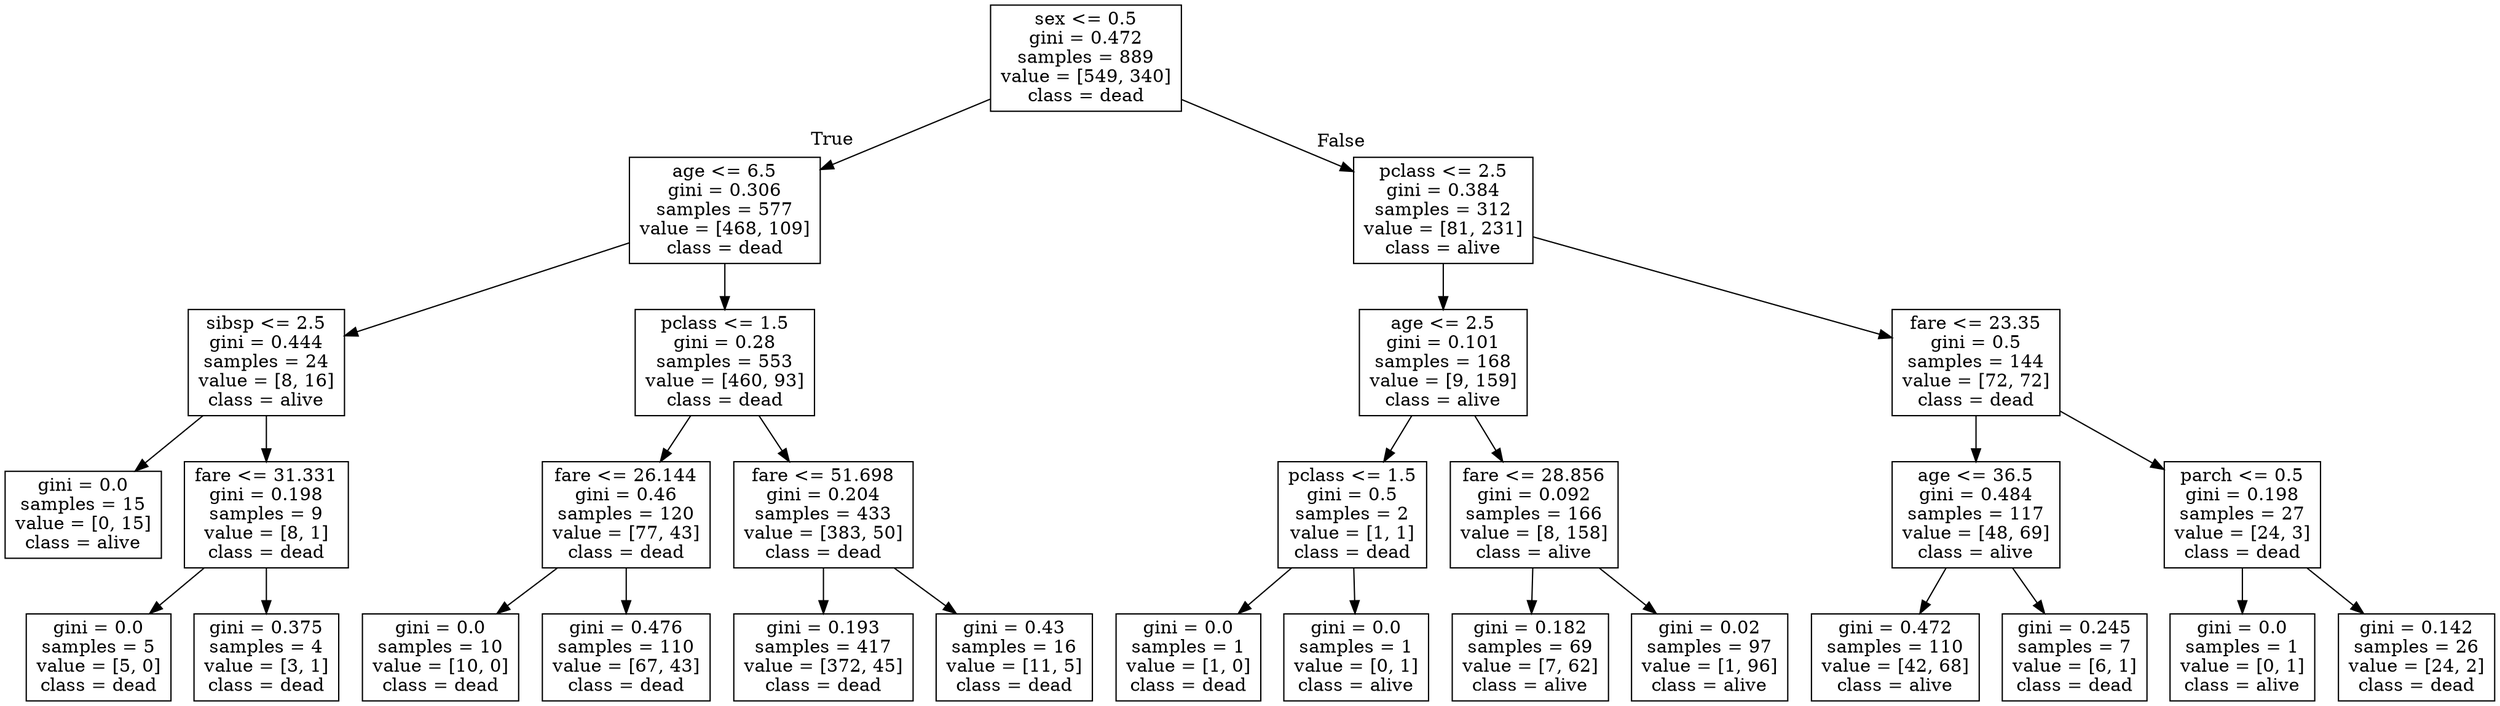digraph Tree {
node [shape=box] ;
0 [label="sex <= 0.5\ngini = 0.472\nsamples = 889\nvalue = [549, 340]\nclass = dead"] ;
1 [label="age <= 6.5\ngini = 0.306\nsamples = 577\nvalue = [468, 109]\nclass = dead"] ;
0 -> 1 [labeldistance=2.5, labelangle=45, headlabel="True"] ;
2 [label="sibsp <= 2.5\ngini = 0.444\nsamples = 24\nvalue = [8, 16]\nclass = alive"] ;
1 -> 2 ;
3 [label="gini = 0.0\nsamples = 15\nvalue = [0, 15]\nclass = alive"] ;
2 -> 3 ;
4 [label="fare <= 31.331\ngini = 0.198\nsamples = 9\nvalue = [8, 1]\nclass = dead"] ;
2 -> 4 ;
5 [label="gini = 0.0\nsamples = 5\nvalue = [5, 0]\nclass = dead"] ;
4 -> 5 ;
6 [label="gini = 0.375\nsamples = 4\nvalue = [3, 1]\nclass = dead"] ;
4 -> 6 ;
7 [label="pclass <= 1.5\ngini = 0.28\nsamples = 553\nvalue = [460, 93]\nclass = dead"] ;
1 -> 7 ;
8 [label="fare <= 26.144\ngini = 0.46\nsamples = 120\nvalue = [77, 43]\nclass = dead"] ;
7 -> 8 ;
9 [label="gini = 0.0\nsamples = 10\nvalue = [10, 0]\nclass = dead"] ;
8 -> 9 ;
10 [label="gini = 0.476\nsamples = 110\nvalue = [67, 43]\nclass = dead"] ;
8 -> 10 ;
11 [label="fare <= 51.698\ngini = 0.204\nsamples = 433\nvalue = [383, 50]\nclass = dead"] ;
7 -> 11 ;
12 [label="gini = 0.193\nsamples = 417\nvalue = [372, 45]\nclass = dead"] ;
11 -> 12 ;
13 [label="gini = 0.43\nsamples = 16\nvalue = [11, 5]\nclass = dead"] ;
11 -> 13 ;
14 [label="pclass <= 2.5\ngini = 0.384\nsamples = 312\nvalue = [81, 231]\nclass = alive"] ;
0 -> 14 [labeldistance=2.5, labelangle=-45, headlabel="False"] ;
15 [label="age <= 2.5\ngini = 0.101\nsamples = 168\nvalue = [9, 159]\nclass = alive"] ;
14 -> 15 ;
16 [label="pclass <= 1.5\ngini = 0.5\nsamples = 2\nvalue = [1, 1]\nclass = dead"] ;
15 -> 16 ;
17 [label="gini = 0.0\nsamples = 1\nvalue = [1, 0]\nclass = dead"] ;
16 -> 17 ;
18 [label="gini = 0.0\nsamples = 1\nvalue = [0, 1]\nclass = alive"] ;
16 -> 18 ;
19 [label="fare <= 28.856\ngini = 0.092\nsamples = 166\nvalue = [8, 158]\nclass = alive"] ;
15 -> 19 ;
20 [label="gini = 0.182\nsamples = 69\nvalue = [7, 62]\nclass = alive"] ;
19 -> 20 ;
21 [label="gini = 0.02\nsamples = 97\nvalue = [1, 96]\nclass = alive"] ;
19 -> 21 ;
22 [label="fare <= 23.35\ngini = 0.5\nsamples = 144\nvalue = [72, 72]\nclass = dead"] ;
14 -> 22 ;
23 [label="age <= 36.5\ngini = 0.484\nsamples = 117\nvalue = [48, 69]\nclass = alive"] ;
22 -> 23 ;
24 [label="gini = 0.472\nsamples = 110\nvalue = [42, 68]\nclass = alive"] ;
23 -> 24 ;
25 [label="gini = 0.245\nsamples = 7\nvalue = [6, 1]\nclass = dead"] ;
23 -> 25 ;
26 [label="parch <= 0.5\ngini = 0.198\nsamples = 27\nvalue = [24, 3]\nclass = dead"] ;
22 -> 26 ;
27 [label="gini = 0.0\nsamples = 1\nvalue = [0, 1]\nclass = alive"] ;
26 -> 27 ;
28 [label="gini = 0.142\nsamples = 26\nvalue = [24, 2]\nclass = dead"] ;
26 -> 28 ;
}